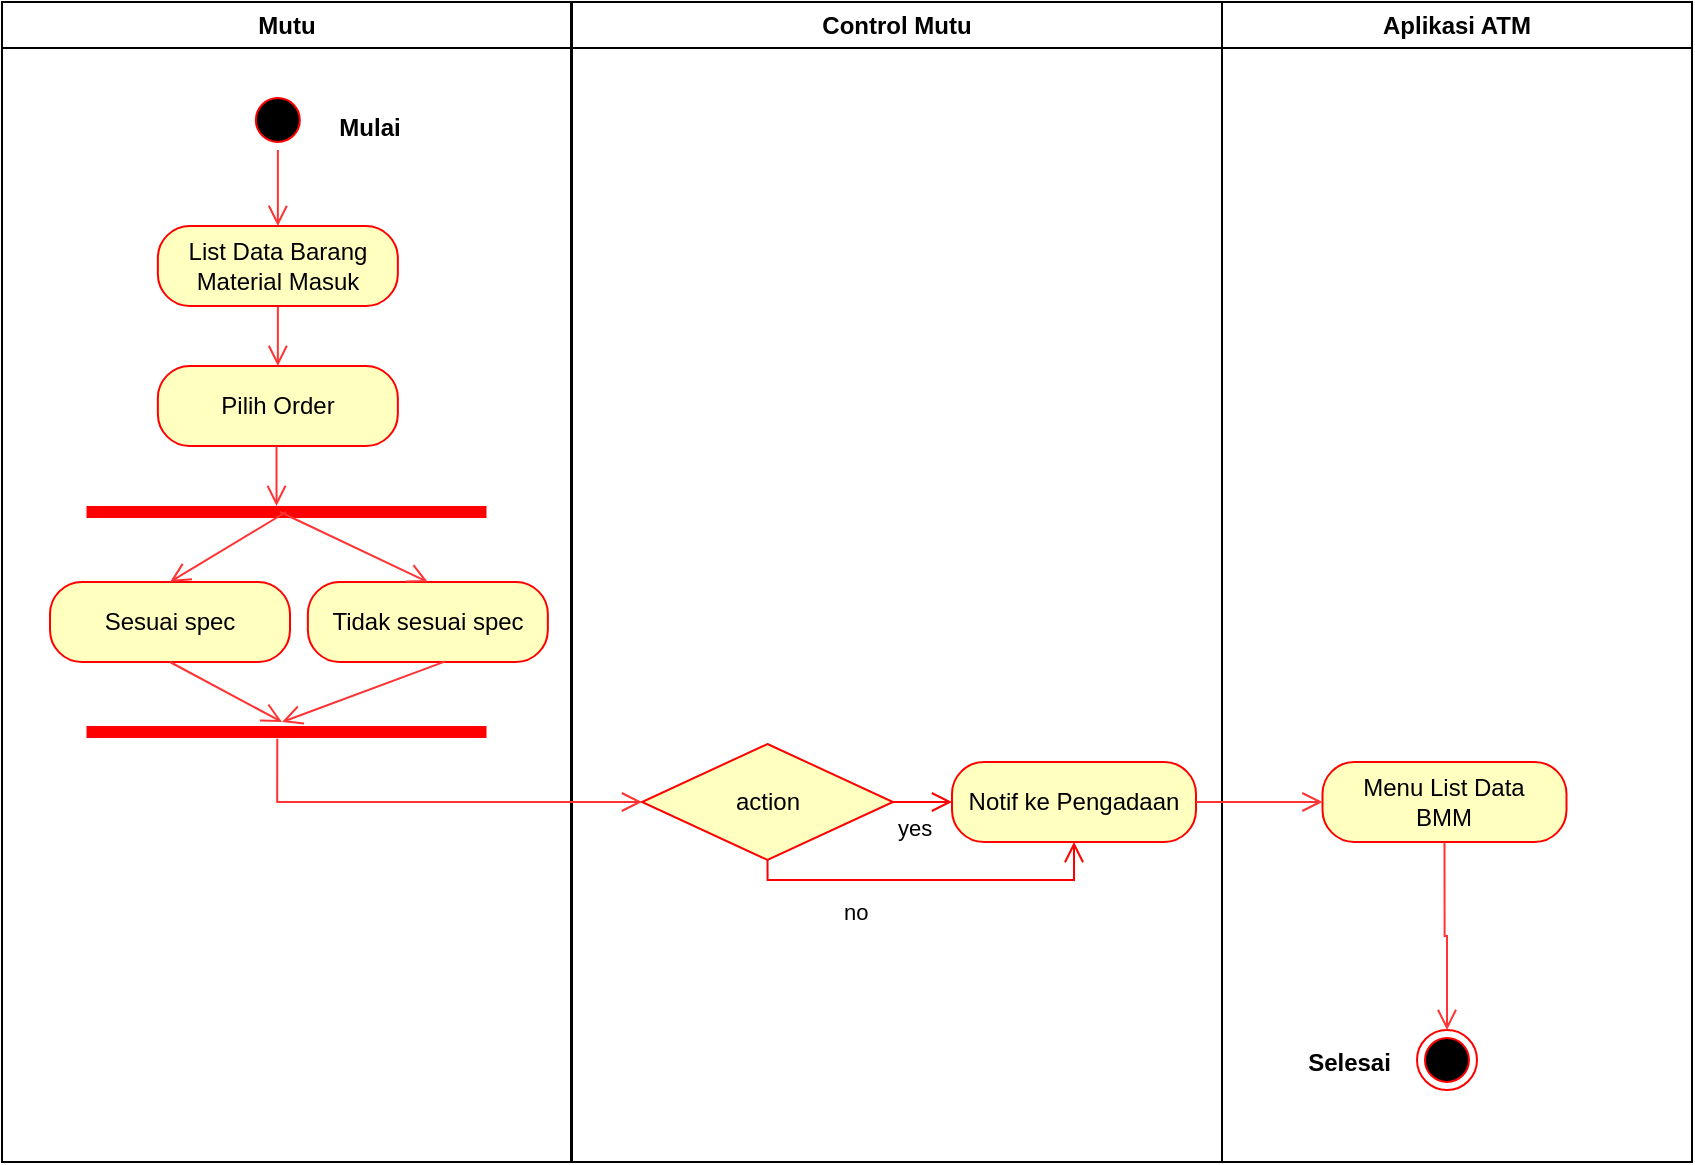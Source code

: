 <mxfile version="20.5.1" type="device"><diagram id="ah0eJ8PfzQUdNrKppPGe" name="Page-1"><mxGraphModel dx="1157" dy="567" grid="1" gridSize="10" guides="1" tooltips="1" connect="1" arrows="1" fold="1" page="1" pageScale="1" pageWidth="827" pageHeight="1169" math="0" shadow="0"><root><mxCell id="0"/><mxCell id="1" parent="0"/><mxCell id="VeD1-ZMjEAOXh3ORbJDU-1" value="Mutu" style="swimlane;whiteSpace=wrap" vertex="1" parent="1"><mxGeometry x="180" y="70" width="284.5" height="580" as="geometry"/></mxCell><mxCell id="VeD1-ZMjEAOXh3ORbJDU-2" style="edgeStyle=orthogonalEdgeStyle;rounded=0;orthogonalLoop=1;jettySize=auto;html=1;exitX=0.5;exitY=1;exitDx=0;exitDy=0;strokeColor=#FF3333;strokeWidth=1;endArrow=open;endFill=0;endSize=8;entryX=0.5;entryY=0;entryDx=0;entryDy=0;" edge="1" parent="VeD1-ZMjEAOXh3ORbJDU-1" source="VeD1-ZMjEAOXh3ORbJDU-3" target="VeD1-ZMjEAOXh3ORbJDU-6"><mxGeometry relative="1" as="geometry"><Array as="points"/><mxPoint x="138" y="170" as="targetPoint"/></mxGeometry></mxCell><mxCell id="VeD1-ZMjEAOXh3ORbJDU-3" value="" style="ellipse;shape=startState;fillColor=#000000;strokeColor=#ff0000;" vertex="1" parent="VeD1-ZMjEAOXh3ORbJDU-1"><mxGeometry x="122.93" y="44" width="30" height="30" as="geometry"/></mxCell><mxCell id="VeD1-ZMjEAOXh3ORbJDU-4" value="Mulai" style="text;align=center;fontStyle=1;verticalAlign=middle;spacingLeft=3;spacingRight=3;strokeColor=none;rotatable=0;points=[[0,0.5],[1,0.5]];portConstraint=eastwest;" vertex="1" parent="VeD1-ZMjEAOXh3ORbJDU-1"><mxGeometry x="144" y="49" width="80" height="26" as="geometry"/></mxCell><mxCell id="VeD1-ZMjEAOXh3ORbJDU-5" value="Pilih Order" style="rounded=1;whiteSpace=wrap;html=1;arcSize=40;fontColor=#000000;fillColor=#ffffc0;strokeColor=#ff0000;" vertex="1" parent="VeD1-ZMjEAOXh3ORbJDU-1"><mxGeometry x="77.93" y="182" width="120" height="40" as="geometry"/></mxCell><mxCell id="VeD1-ZMjEAOXh3ORbJDU-59" style="edgeStyle=orthogonalEdgeStyle;rounded=0;orthogonalLoop=1;jettySize=auto;html=1;exitX=0.5;exitY=1;exitDx=0;exitDy=0;entryX=0.5;entryY=0;entryDx=0;entryDy=0;endSize=8;endArrow=open;endFill=0;strokeColor=#FF3333;" edge="1" parent="VeD1-ZMjEAOXh3ORbJDU-1" source="VeD1-ZMjEAOXh3ORbJDU-6" target="VeD1-ZMjEAOXh3ORbJDU-5"><mxGeometry relative="1" as="geometry"/></mxCell><mxCell id="VeD1-ZMjEAOXh3ORbJDU-6" value="List Data Barang&lt;br&gt;Material Masuk" style="rounded=1;whiteSpace=wrap;html=1;arcSize=40;fontColor=#000000;fillColor=#ffffc0;strokeColor=#ff0000;" vertex="1" parent="VeD1-ZMjEAOXh3ORbJDU-1"><mxGeometry x="77.93" y="112" width="120" height="40" as="geometry"/></mxCell><mxCell id="VeD1-ZMjEAOXh3ORbJDU-7" style="edgeStyle=orthogonalEdgeStyle;rounded=0;orthogonalLoop=1;jettySize=auto;html=1;exitX=0.5;exitY=1;exitDx=0;exitDy=0;strokeColor=#FF3333;strokeWidth=1;endArrow=open;endFill=0;endSize=8;" edge="1" parent="VeD1-ZMjEAOXh3ORbJDU-1" source="VeD1-ZMjEAOXh3ORbJDU-6" target="VeD1-ZMjEAOXh3ORbJDU-6"><mxGeometry relative="1" as="geometry"/></mxCell><mxCell id="VeD1-ZMjEAOXh3ORbJDU-62" value="Sesuai spec" style="rounded=1;whiteSpace=wrap;html=1;arcSize=40;fontColor=#000000;fillColor=#ffffc0;strokeColor=#ff0000;" vertex="1" parent="VeD1-ZMjEAOXh3ORbJDU-1"><mxGeometry x="24" y="290" width="120" height="40" as="geometry"/></mxCell><mxCell id="VeD1-ZMjEAOXh3ORbJDU-64" value="" style="shape=line;html=1;strokeWidth=6;strokeColor=#ff0000;" vertex="1" parent="VeD1-ZMjEAOXh3ORbJDU-1"><mxGeometry x="42.25" y="250" width="200" height="10" as="geometry"/></mxCell><mxCell id="VeD1-ZMjEAOXh3ORbJDU-66" value="" style="shape=line;html=1;strokeWidth=6;strokeColor=#ff0000;" vertex="1" parent="VeD1-ZMjEAOXh3ORbJDU-1"><mxGeometry x="42.25" y="360" width="200" height="10" as="geometry"/></mxCell><mxCell id="VeD1-ZMjEAOXh3ORbJDU-67" value="Tidak sesuai spec" style="rounded=1;whiteSpace=wrap;html=1;arcSize=40;fontColor=#000000;fillColor=#ffffc0;strokeColor=#ff0000;" vertex="1" parent="VeD1-ZMjEAOXh3ORbJDU-1"><mxGeometry x="152.93" y="290" width="120" height="40" as="geometry"/></mxCell><mxCell id="VeD1-ZMjEAOXh3ORbJDU-68" style="edgeStyle=orthogonalEdgeStyle;rounded=0;orthogonalLoop=1;jettySize=auto;html=1;exitX=0.5;exitY=1;exitDx=0;exitDy=0;entryX=0.5;entryY=0;entryDx=0;entryDy=0;endSize=8;endArrow=open;endFill=0;strokeColor=#FF3333;" edge="1" parent="VeD1-ZMjEAOXh3ORbJDU-1"><mxGeometry relative="1" as="geometry"><mxPoint x="137.26" y="222" as="sourcePoint"/><mxPoint x="137.26" y="252" as="targetPoint"/></mxGeometry></mxCell><mxCell id="VeD1-ZMjEAOXh3ORbJDU-73" value="" style="endArrow=open;endFill=1;endSize=8;html=1;rounded=0;strokeColor=#FF3333;entryX=0.5;entryY=0;entryDx=0;entryDy=0;" edge="1" parent="VeD1-ZMjEAOXh3ORbJDU-1" target="VeD1-ZMjEAOXh3ORbJDU-62"><mxGeometry width="160" relative="1" as="geometry"><mxPoint x="142" y="255" as="sourcePoint"/><mxPoint x="79.93" y="215" as="targetPoint"/><Array as="points"/></mxGeometry></mxCell><mxCell id="VeD1-ZMjEAOXh3ORbJDU-74" value="" style="endArrow=open;endFill=1;endSize=8;html=1;rounded=0;strokeColor=#FF3333;entryX=0.5;entryY=0;entryDx=0;entryDy=0;exitX=0.484;exitY=0.5;exitDx=0;exitDy=0;exitPerimeter=0;" edge="1" parent="VeD1-ZMjEAOXh3ORbJDU-1" source="VeD1-ZMjEAOXh3ORbJDU-64" target="VeD1-ZMjEAOXh3ORbJDU-67"><mxGeometry width="160" relative="1" as="geometry"><mxPoint x="143.929" y="270" as="sourcePoint"/><mxPoint x="94" y="300" as="targetPoint"/><Array as="points"/></mxGeometry></mxCell><mxCell id="VeD1-ZMjEAOXh3ORbJDU-75" value="" style="endArrow=open;endFill=1;endSize=8;html=1;rounded=0;strokeColor=#FF3333;exitX=0.5;exitY=1;exitDx=0;exitDy=0;" edge="1" parent="VeD1-ZMjEAOXh3ORbJDU-1" source="VeD1-ZMjEAOXh3ORbJDU-62"><mxGeometry width="160" relative="1" as="geometry"><mxPoint x="153.929" y="280" as="sourcePoint"/><mxPoint x="140" y="360" as="targetPoint"/><Array as="points"/></mxGeometry></mxCell><mxCell id="VeD1-ZMjEAOXh3ORbJDU-20" value="Control Mutu" style="swimlane;whiteSpace=wrap" vertex="1" parent="1"><mxGeometry x="465" y="70" width="325" height="580" as="geometry"/></mxCell><mxCell id="VeD1-ZMjEAOXh3ORbJDU-78" value="action" style="rhombus;whiteSpace=wrap;html=1;fillColor=#ffffc0;strokeColor=#ff0000;strokeWidth=1;" vertex="1" parent="VeD1-ZMjEAOXh3ORbJDU-20"><mxGeometry x="35" y="371" width="125.5" height="58" as="geometry"/></mxCell><mxCell id="VeD1-ZMjEAOXh3ORbJDU-27" value="Notif ke Pengadaan" style="rounded=1;whiteSpace=wrap;html=1;arcSize=40;fontColor=#000000;fillColor=#ffffc0;strokeColor=#ff0000;strokeWidth=1;" vertex="1" parent="VeD1-ZMjEAOXh3ORbJDU-20"><mxGeometry x="190" y="380" width="122" height="40" as="geometry"/></mxCell><mxCell id="VeD1-ZMjEAOXh3ORbJDU-81" value="yes" style="edgeStyle=orthogonalEdgeStyle;html=1;align=left;verticalAlign=top;endArrow=open;endSize=8;strokeColor=#ff0000;rounded=0;exitX=1;exitY=0.5;exitDx=0;exitDy=0;entryX=0;entryY=0.5;entryDx=0;entryDy=0;" edge="1" parent="VeD1-ZMjEAOXh3ORbJDU-20" source="VeD1-ZMjEAOXh3ORbJDU-78" target="VeD1-ZMjEAOXh3ORbJDU-27"><mxGeometry x="-1" relative="1" as="geometry"><mxPoint x="195" y="400" as="targetPoint"/><mxPoint x="218.5" y="424" as="sourcePoint"/></mxGeometry></mxCell><mxCell id="VeD1-ZMjEAOXh3ORbJDU-82" value="no" style="edgeStyle=orthogonalEdgeStyle;html=1;align=left;verticalAlign=bottom;endArrow=open;endSize=8;strokeColor=#ff0000;rounded=0;strokeWidth=1;exitX=0.5;exitY=1;exitDx=0;exitDy=0;entryX=0.5;entryY=1;entryDx=0;entryDy=0;" edge="1" parent="VeD1-ZMjEAOXh3ORbJDU-20" source="VeD1-ZMjEAOXh3ORbJDU-78" target="VeD1-ZMjEAOXh3ORbJDU-27"><mxGeometry x="-0.489" y="-25" relative="1" as="geometry"><mxPoint x="355" y="660" as="targetPoint"/><mxPoint x="155.75" y="453" as="sourcePoint"/><mxPoint as="offset"/></mxGeometry></mxCell><mxCell id="VeD1-ZMjEAOXh3ORbJDU-23" value="Aplikasi ATM" style="swimlane;whiteSpace=wrap" vertex="1" parent="1"><mxGeometry x="790" y="70" width="235" height="580" as="geometry"/></mxCell><mxCell id="VeD1-ZMjEAOXh3ORbJDU-24" value="" style="ellipse;html=1;shape=endState;fillColor=#000000;strokeColor=#ff0000;strokeWidth=1;" vertex="1" parent="VeD1-ZMjEAOXh3ORbJDU-23"><mxGeometry x="97.5" y="514" width="30" height="30" as="geometry"/></mxCell><mxCell id="VeD1-ZMjEAOXh3ORbJDU-25" value="Selesai" style="text;align=center;fontStyle=1;verticalAlign=middle;spacingLeft=3;spacingRight=3;strokeColor=none;rotatable=0;points=[[0,0.5],[1,0.5]];portConstraint=eastwest;" vertex="1" parent="VeD1-ZMjEAOXh3ORbJDU-23"><mxGeometry x="25" y="515" width="77.5" height="29" as="geometry"/></mxCell><mxCell id="VeD1-ZMjEAOXh3ORbJDU-85" value="Menu List Data&lt;br&gt;BMM" style="rounded=1;whiteSpace=wrap;html=1;arcSize=40;fontColor=#000000;fillColor=#ffffc0;strokeColor=#ff0000;strokeWidth=1;" vertex="1" parent="VeD1-ZMjEAOXh3ORbJDU-23"><mxGeometry x="50.25" y="380" width="122" height="40" as="geometry"/></mxCell><mxCell id="VeD1-ZMjEAOXh3ORbJDU-26" style="edgeStyle=orthogonalEdgeStyle;rounded=0;orthogonalLoop=1;jettySize=auto;html=1;entryX=0.5;entryY=0;entryDx=0;entryDy=0;strokeColor=#FF3333;strokeWidth=1;endArrow=open;endFill=0;endSize=8;exitX=0.5;exitY=1;exitDx=0;exitDy=0;" edge="1" parent="VeD1-ZMjEAOXh3ORbJDU-23" source="VeD1-ZMjEAOXh3ORbJDU-85" target="VeD1-ZMjEAOXh3ORbJDU-24"><mxGeometry relative="1" as="geometry"><mxPoint x="40" y="469" as="sourcePoint"/></mxGeometry></mxCell><mxCell id="VeD1-ZMjEAOXh3ORbJDU-69" style="edgeStyle=orthogonalEdgeStyle;rounded=0;orthogonalLoop=1;jettySize=auto;html=1;exitX=0.477;exitY=0.833;exitDx=0;exitDy=0;strokeColor=#FF3333;endArrow=open;endFill=0;endSize=8;exitPerimeter=0;" edge="1" parent="1" source="VeD1-ZMjEAOXh3ORbJDU-66"><mxGeometry relative="1" as="geometry"><mxPoint x="675" y="350" as="sourcePoint"/><mxPoint x="500" y="470" as="targetPoint"/><Array as="points"><mxPoint x="318" y="470"/></Array></mxGeometry></mxCell><mxCell id="VeD1-ZMjEAOXh3ORbJDU-76" value="" style="endArrow=open;endFill=1;endSize=8;html=1;rounded=0;strokeColor=#FF3333;exitX=0.573;exitY=0.992;exitDx=0;exitDy=0;exitPerimeter=0;" edge="1" parent="1" source="VeD1-ZMjEAOXh3ORbJDU-67"><mxGeometry width="160" relative="1" as="geometry"><mxPoint x="343.929" y="360" as="sourcePoint"/><mxPoint x="320" y="430" as="targetPoint"/><Array as="points"/></mxGeometry></mxCell><mxCell id="VeD1-ZMjEAOXh3ORbJDU-86" style="edgeStyle=orthogonalEdgeStyle;rounded=0;orthogonalLoop=1;jettySize=auto;html=1;exitX=1;exitY=0.5;exitDx=0;exitDy=0;entryX=0;entryY=0.5;entryDx=0;entryDy=0;strokeColor=#FF3333;endArrow=open;endFill=0;endSize=8;" edge="1" parent="1" source="VeD1-ZMjEAOXh3ORbJDU-27" target="VeD1-ZMjEAOXh3ORbJDU-85"><mxGeometry relative="1" as="geometry"/></mxCell></root></mxGraphModel></diagram></mxfile>